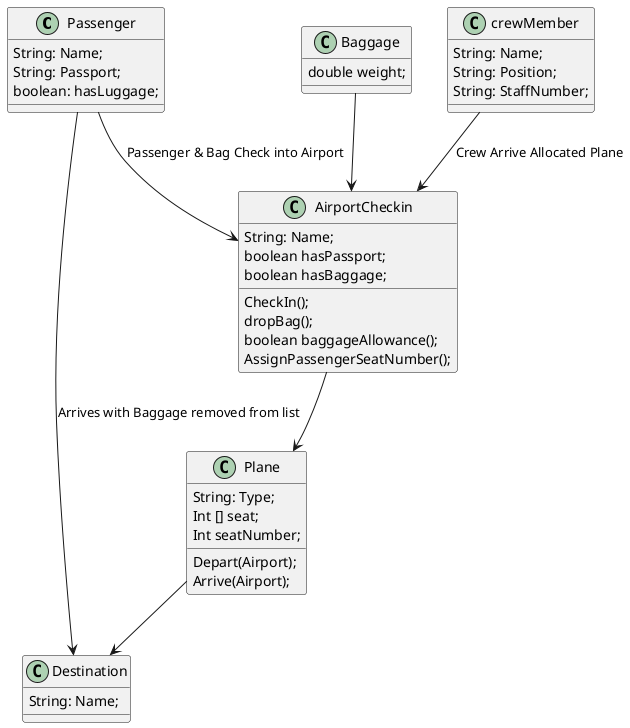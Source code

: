 @startuml


class Passenger {
    String: Name;
    String: Passport;
    boolean: hasLuggage;

}

class Baggage {
    double weight;

}
Passenger --> AirportCheckin: Passenger & Bag Check into Airport
Baggage --> AirportCheckin


class Plane {
    String: Type;
    Int [] seat;
    Int seatNumber;
    Depart(Airport);
    Arrive(Airport);

}
class crewMember {
    String: Name;
    String: Position;
    String: StaffNumber;
}
crewMember --> AirportCheckin: Crew Arrive Allocated Plane


class AirportCheckin {
    String: Name;
    CheckIn();
    dropBag();
    boolean baggageAllowance();
    AssignPassengerSeatNumber();
    boolean hasPassport;
    boolean hasBaggage;
}
AirportCheckin --> Plane

class Destination {
    String: Name;
}
Plane --> Destination
Passenger --> Destination : Arrives with Baggage removed from list



@enduml
